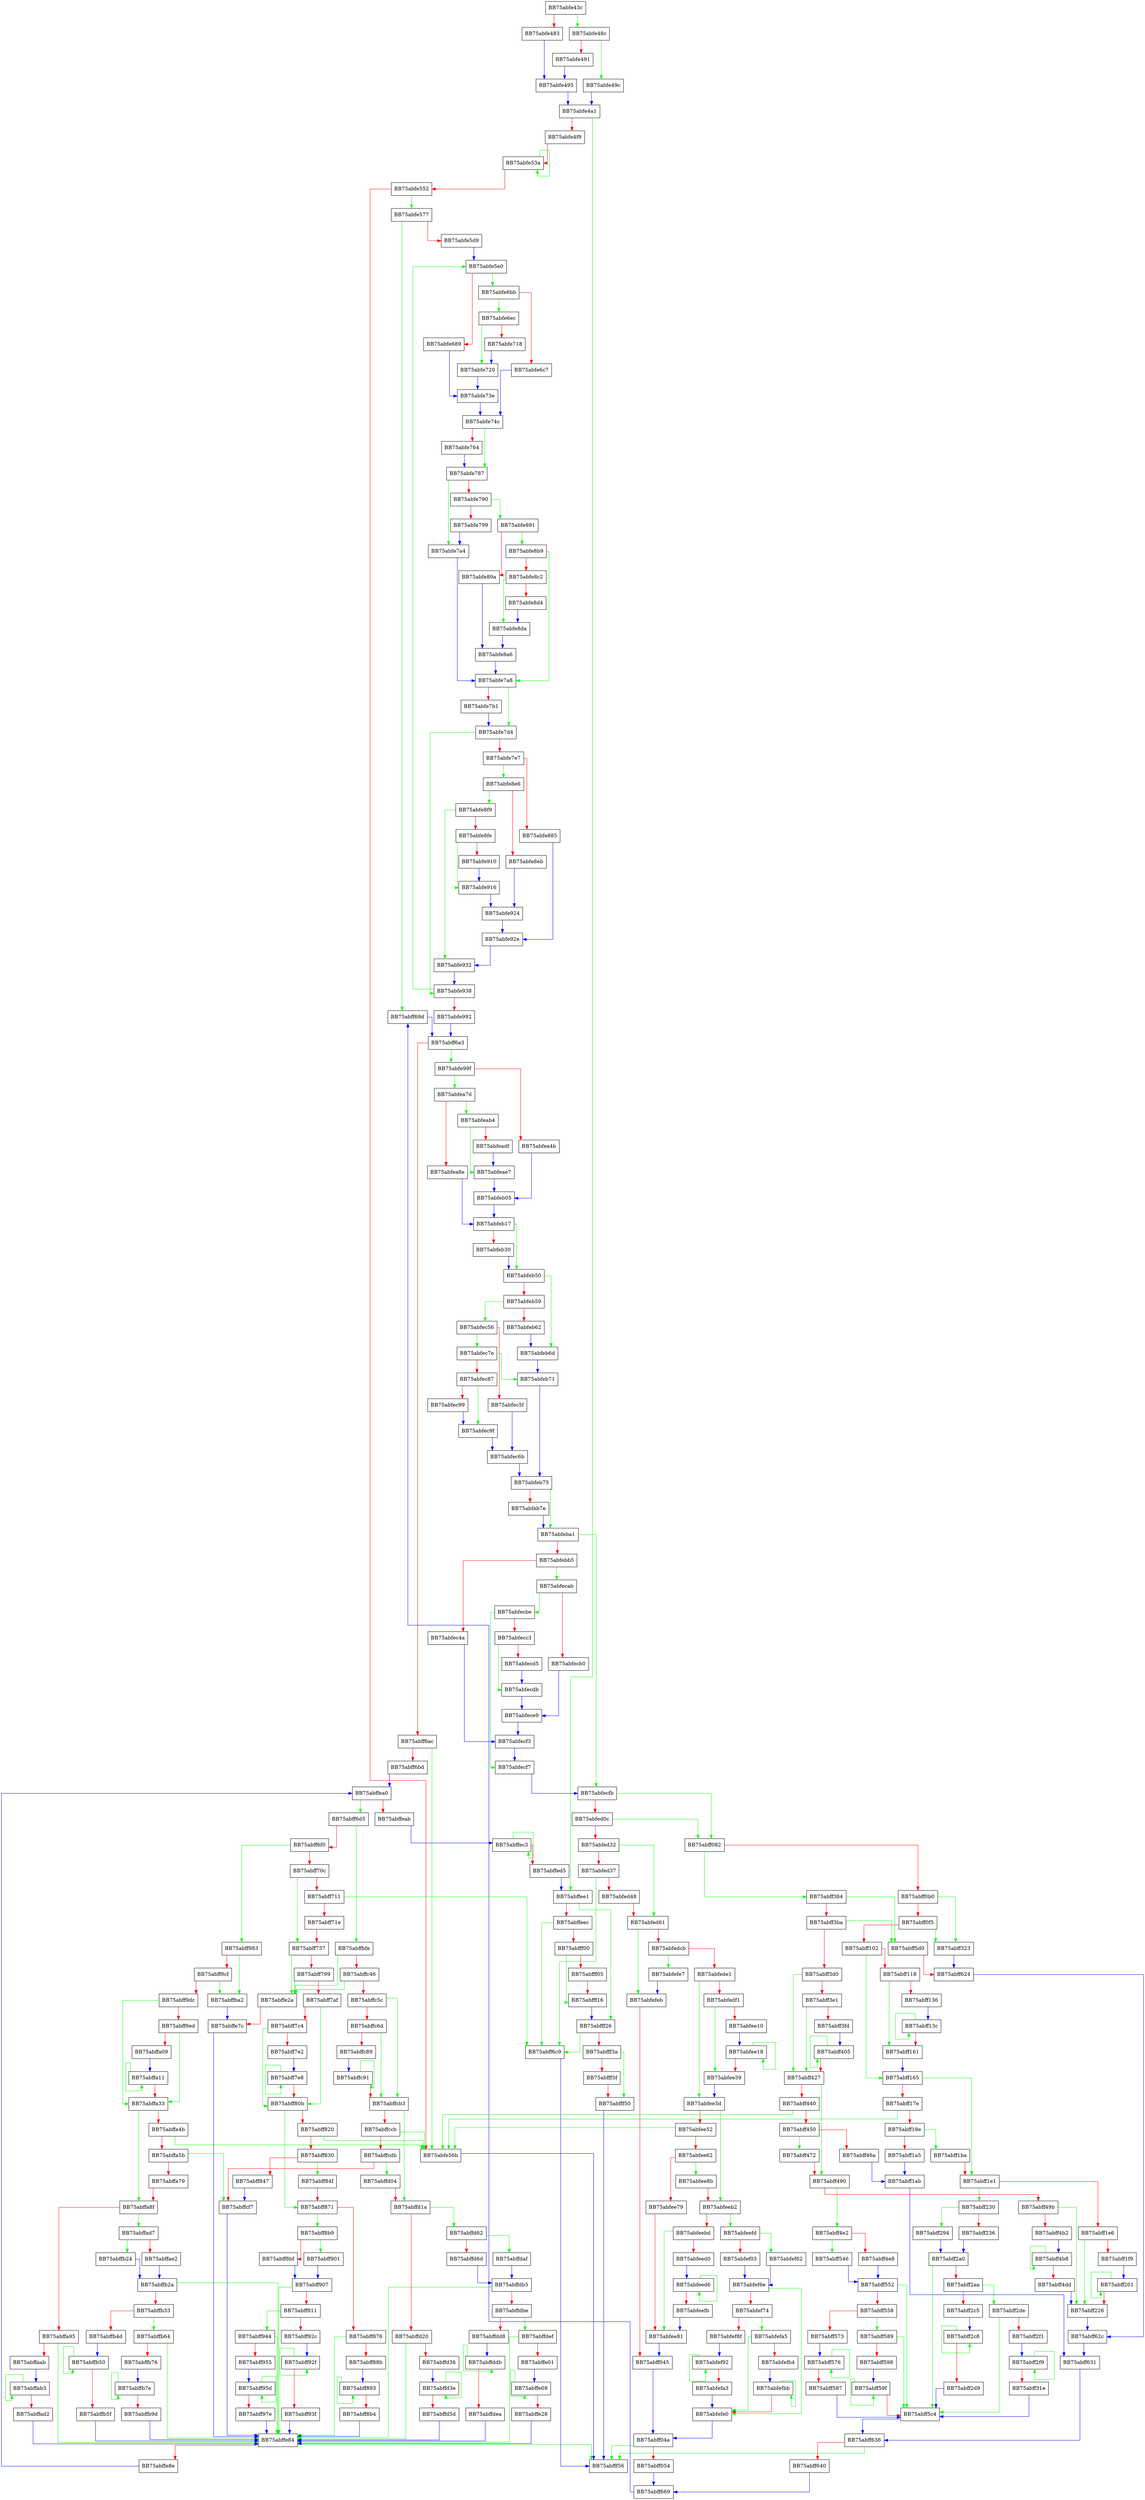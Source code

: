 digraph ZSTD_decompressSequencesLong {
  node [shape="box"];
  graph [splines=ortho];
  BB75abfe43c -> BB75abfe48c [color="green"];
  BB75abfe43c -> BB75abfe483 [color="red"];
  BB75abfe483 -> BB75abfe495 [color="blue"];
  BB75abfe48c -> BB75abfe49c [color="green"];
  BB75abfe48c -> BB75abfe491 [color="red"];
  BB75abfe491 -> BB75abfe495 [color="blue"];
  BB75abfe495 -> BB75abfe4a1 [color="blue"];
  BB75abfe49c -> BB75abfe4a1 [color="blue"];
  BB75abfe4a1 -> BB75abffee1 [color="green"];
  BB75abfe4a1 -> BB75abfe4f9 [color="red"];
  BB75abfe4f9 -> BB75abfe53a [color="red"];
  BB75abfe53a -> BB75abfe53a [color="green"];
  BB75abfe53a -> BB75abfe552 [color="red"];
  BB75abfe552 -> BB75abfe577 [color="green"];
  BB75abfe552 -> BB75abfe56b [color="red"];
  BB75abfe56b -> BB75abfff56 [color="blue"];
  BB75abfe577 -> BB75abff69d [color="green"];
  BB75abfe577 -> BB75abfe5d9 [color="red"];
  BB75abfe5d9 -> BB75abfe5e0 [color="blue"];
  BB75abfe5e0 -> BB75abfe6bb [color="green"];
  BB75abfe5e0 -> BB75abfe689 [color="red"];
  BB75abfe689 -> BB75abfe73e [color="blue"];
  BB75abfe6bb -> BB75abfe6ec [color="green"];
  BB75abfe6bb -> BB75abfe6c7 [color="red"];
  BB75abfe6c7 -> BB75abfe74c [color="blue"];
  BB75abfe6ec -> BB75abfe720 [color="green"];
  BB75abfe6ec -> BB75abfe718 [color="red"];
  BB75abfe718 -> BB75abfe720 [color="blue"];
  BB75abfe720 -> BB75abfe73e [color="blue"];
  BB75abfe73e -> BB75abfe74c [color="blue"];
  BB75abfe74c -> BB75abfe787 [color="green"];
  BB75abfe74c -> BB75abfe764 [color="red"];
  BB75abfe764 -> BB75abfe787 [color="blue"];
  BB75abfe787 -> BB75abfe7a4 [color="green"];
  BB75abfe787 -> BB75abfe790 [color="red"];
  BB75abfe790 -> BB75abfe891 [color="green"];
  BB75abfe790 -> BB75abfe799 [color="red"];
  BB75abfe799 -> BB75abfe7a4 [color="blue"];
  BB75abfe7a4 -> BB75abfe7a8 [color="blue"];
  BB75abfe7a8 -> BB75abfe7d4 [color="green"];
  BB75abfe7a8 -> BB75abfe7b1 [color="red"];
  BB75abfe7b1 -> BB75abfe7d4 [color="blue"];
  BB75abfe7d4 -> BB75abfe938 [color="green"];
  BB75abfe7d4 -> BB75abfe7e7 [color="red"];
  BB75abfe7e7 -> BB75abfe8e6 [color="green"];
  BB75abfe7e7 -> BB75abfe885 [color="red"];
  BB75abfe885 -> BB75abfe92e [color="blue"];
  BB75abfe891 -> BB75abfe8b9 [color="green"];
  BB75abfe891 -> BB75abfe89a [color="red"];
  BB75abfe89a -> BB75abfe8a6 [color="blue"];
  BB75abfe8a6 -> BB75abfe7a8 [color="blue"];
  BB75abfe8b9 -> BB75abfe7a8 [color="green"];
  BB75abfe8b9 -> BB75abfe8c2 [color="red"];
  BB75abfe8c2 -> BB75abfe8da [color="green"];
  BB75abfe8c2 -> BB75abfe8d4 [color="red"];
  BB75abfe8d4 -> BB75abfe8da [color="blue"];
  BB75abfe8da -> BB75abfe8a6 [color="blue"];
  BB75abfe8e6 -> BB75abfe8f9 [color="green"];
  BB75abfe8e6 -> BB75abfe8eb [color="red"];
  BB75abfe8eb -> BB75abfe924 [color="blue"];
  BB75abfe8f9 -> BB75abfe932 [color="green"];
  BB75abfe8f9 -> BB75abfe8fe [color="red"];
  BB75abfe8fe -> BB75abfe916 [color="green"];
  BB75abfe8fe -> BB75abfe910 [color="red"];
  BB75abfe910 -> BB75abfe916 [color="blue"];
  BB75abfe916 -> BB75abfe924 [color="blue"];
  BB75abfe924 -> BB75abfe92e [color="blue"];
  BB75abfe92e -> BB75abfe932 [color="blue"];
  BB75abfe932 -> BB75abfe938 [color="blue"];
  BB75abfe938 -> BB75abfe5e0 [color="green"];
  BB75abfe938 -> BB75abfe992 [color="red"];
  BB75abfe992 -> BB75abff6a3 [color="blue"];
  BB75abfe99f -> BB75abfea7d [color="green"];
  BB75abfe99f -> BB75abfea4b [color="red"];
  BB75abfea4b -> BB75abfeb05 [color="blue"];
  BB75abfea7d -> BB75abfeab4 [color="green"];
  BB75abfea7d -> BB75abfea8e [color="red"];
  BB75abfea8e -> BB75abfeb17 [color="blue"];
  BB75abfeab4 -> BB75abfeae7 [color="green"];
  BB75abfeab4 -> BB75abfeadf [color="red"];
  BB75abfeadf -> BB75abfeae7 [color="blue"];
  BB75abfeae7 -> BB75abfeb05 [color="blue"];
  BB75abfeb05 -> BB75abfeb17 [color="blue"];
  BB75abfeb17 -> BB75abfeb50 [color="green"];
  BB75abfeb17 -> BB75abfeb30 [color="red"];
  BB75abfeb30 -> BB75abfeb50 [color="blue"];
  BB75abfeb50 -> BB75abfeb6d [color="green"];
  BB75abfeb50 -> BB75abfeb59 [color="red"];
  BB75abfeb59 -> BB75abfec56 [color="green"];
  BB75abfeb59 -> BB75abfeb62 [color="red"];
  BB75abfeb62 -> BB75abfeb6d [color="blue"];
  BB75abfeb6d -> BB75abfeb71 [color="blue"];
  BB75abfeb71 -> BB75abfeb75 [color="blue"];
  BB75abfeb75 -> BB75abfeba1 [color="green"];
  BB75abfeb75 -> BB75abfeb7e [color="red"];
  BB75abfeb7e -> BB75abfeba1 [color="blue"];
  BB75abfeba1 -> BB75abfecfb [color="green"];
  BB75abfeba1 -> BB75abfebb5 [color="red"];
  BB75abfebb5 -> BB75abfecab [color="green"];
  BB75abfebb5 -> BB75abfec4a [color="red"];
  BB75abfec4a -> BB75abfecf3 [color="blue"];
  BB75abfec56 -> BB75abfec7e [color="green"];
  BB75abfec56 -> BB75abfec5f [color="red"];
  BB75abfec5f -> BB75abfec6b [color="blue"];
  BB75abfec6b -> BB75abfeb75 [color="blue"];
  BB75abfec7e -> BB75abfeb71 [color="green"];
  BB75abfec7e -> BB75abfec87 [color="red"];
  BB75abfec87 -> BB75abfec9f [color="green"];
  BB75abfec87 -> BB75abfec99 [color="red"];
  BB75abfec99 -> BB75abfec9f [color="blue"];
  BB75abfec9f -> BB75abfec6b [color="blue"];
  BB75abfecab -> BB75abfecbe [color="green"];
  BB75abfecab -> BB75abfecb0 [color="red"];
  BB75abfecb0 -> BB75abfece9 [color="blue"];
  BB75abfecbe -> BB75abfecf7 [color="green"];
  BB75abfecbe -> BB75abfecc3 [color="red"];
  BB75abfecc3 -> BB75abfecdb [color="green"];
  BB75abfecc3 -> BB75abfecd5 [color="red"];
  BB75abfecd5 -> BB75abfecdb [color="blue"];
  BB75abfecdb -> BB75abfece9 [color="blue"];
  BB75abfece9 -> BB75abfecf3 [color="blue"];
  BB75abfecf3 -> BB75abfecf7 [color="blue"];
  BB75abfecf7 -> BB75abfecfb [color="blue"];
  BB75abfecfb -> BB75abff082 [color="green"];
  BB75abfecfb -> BB75abfed0c [color="red"];
  BB75abfed0c -> BB75abff082 [color="green"];
  BB75abfed0c -> BB75abfed32 [color="red"];
  BB75abfed32 -> BB75abfed61 [color="green"];
  BB75abfed32 -> BB75abfed37 [color="red"];
  BB75abfed37 -> BB75abff6c9 [color="green"];
  BB75abfed37 -> BB75abfed48 [color="red"];
  BB75abfed48 -> BB75abfed61 [color="red"];
  BB75abfed61 -> BB75abfefeb [color="green"];
  BB75abfed61 -> BB75abfedcb [color="red"];
  BB75abfedcb -> BB75abfefe7 [color="green"];
  BB75abfedcb -> BB75abfede1 [color="red"];
  BB75abfede1 -> BB75abfee3d [color="green"];
  BB75abfede1 -> BB75abfedf1 [color="red"];
  BB75abfedf1 -> BB75abfee39 [color="green"];
  BB75abfedf1 -> BB75abfee10 [color="red"];
  BB75abfee10 -> BB75abfee18 [color="blue"];
  BB75abfee18 -> BB75abfee18 [color="green"];
  BB75abfee18 -> BB75abfee39 [color="red"];
  BB75abfee39 -> BB75abfee3d [color="blue"];
  BB75abfee3d -> BB75abfeeb2 [color="green"];
  BB75abfee3d -> BB75abfee52 [color="red"];
  BB75abfee52 -> BB75abfe56b [color="green"];
  BB75abfee52 -> BB75abfee62 [color="red"];
  BB75abfee62 -> BB75abfee8b [color="green"];
  BB75abfee62 -> BB75abfee79 [color="red"];
  BB75abfee79 -> BB75abfee81 [color="red"];
  BB75abfee81 -> BB75abff045 [color="blue"];
  BB75abfee8b -> BB75abfeeb2 [color="red"];
  BB75abfeeb2 -> BB75abfeefd [color="green"];
  BB75abfeeb2 -> BB75abfeebd [color="red"];
  BB75abfeebd -> BB75abfee81 [color="green"];
  BB75abfeebd -> BB75abfeed0 [color="red"];
  BB75abfeed0 -> BB75abfeed6 [color="blue"];
  BB75abfeed6 -> BB75abfeed6 [color="green"];
  BB75abfeed6 -> BB75abfeefb [color="red"];
  BB75abfeefb -> BB75abfee81 [color="blue"];
  BB75abfeefd -> BB75abfef62 [color="green"];
  BB75abfeefd -> BB75abfef03 [color="red"];
  BB75abfef03 -> BB75abfef6e [color="blue"];
  BB75abfef62 -> BB75abfef6e [color="blue"];
  BB75abfef6e -> BB75abfefe0 [color="green"];
  BB75abfef6e -> BB75abfef74 [color="red"];
  BB75abfef74 -> BB75abfefa5 [color="green"];
  BB75abfef74 -> BB75abfef8f [color="red"];
  BB75abfef8f -> BB75abfef92 [color="blue"];
  BB75abfef92 -> BB75abfef92 [color="green"];
  BB75abfef92 -> BB75abfefa3 [color="red"];
  BB75abfefa3 -> BB75abfefe0 [color="blue"];
  BB75abfefa5 -> BB75abfefe0 [color="green"];
  BB75abfefa5 -> BB75abfefb4 [color="red"];
  BB75abfefb4 -> BB75abfefbb [color="blue"];
  BB75abfefbb -> BB75abfefbb [color="green"];
  BB75abfefbb -> BB75abfefe0 [color="red"];
  BB75abfefe0 -> BB75abff04a [color="blue"];
  BB75abfefe7 -> BB75abfefeb [color="blue"];
  BB75abfefeb -> BB75abff045 [color="red"];
  BB75abff045 -> BB75abff04a [color="blue"];
  BB75abff04a -> BB75abfff56 [color="green"];
  BB75abff04a -> BB75abff054 [color="red"];
  BB75abff054 -> BB75abff669 [color="blue"];
  BB75abff082 -> BB75abff384 [color="green"];
  BB75abff082 -> BB75abff0b0 [color="red"];
  BB75abff0b0 -> BB75abff323 [color="green"];
  BB75abff0b0 -> BB75abff0f5 [color="red"];
  BB75abff0f5 -> BB75abff323 [color="green"];
  BB75abff0f5 -> BB75abff102 [color="red"];
  BB75abff102 -> BB75abff165 [color="green"];
  BB75abff102 -> BB75abff118 [color="red"];
  BB75abff118 -> BB75abff161 [color="green"];
  BB75abff118 -> BB75abff136 [color="red"];
  BB75abff136 -> BB75abff13c [color="blue"];
  BB75abff13c -> BB75abff13c [color="green"];
  BB75abff13c -> BB75abff161 [color="red"];
  BB75abff161 -> BB75abff165 [color="blue"];
  BB75abff165 -> BB75abff1e1 [color="green"];
  BB75abff165 -> BB75abff17e [color="red"];
  BB75abff17e -> BB75abfe56b [color="green"];
  BB75abff17e -> BB75abff18e [color="red"];
  BB75abff18e -> BB75abff1ba [color="green"];
  BB75abff18e -> BB75abff1a5 [color="red"];
  BB75abff1a5 -> BB75abff1ab [color="blue"];
  BB75abff1ab -> BB75abff631 [color="blue"];
  BB75abff1ba -> BB75abff1e1 [color="red"];
  BB75abff1e1 -> BB75abff230 [color="green"];
  BB75abff1e1 -> BB75abff1e6 [color="red"];
  BB75abff1e6 -> BB75abff226 [color="green"];
  BB75abff1e6 -> BB75abff1f9 [color="red"];
  BB75abff1f9 -> BB75abff201 [color="blue"];
  BB75abff201 -> BB75abff201 [color="green"];
  BB75abff201 -> BB75abff226 [color="red"];
  BB75abff226 -> BB75abff62c [color="blue"];
  BB75abff230 -> BB75abff294 [color="green"];
  BB75abff230 -> BB75abff236 [color="red"];
  BB75abff236 -> BB75abff2a0 [color="blue"];
  BB75abff294 -> BB75abff2a0 [color="blue"];
  BB75abff2a0 -> BB75abff5c4 [color="green"];
  BB75abff2a0 -> BB75abff2aa [color="red"];
  BB75abff2aa -> BB75abff2de [color="green"];
  BB75abff2aa -> BB75abff2c5 [color="red"];
  BB75abff2c5 -> BB75abff2c8 [color="blue"];
  BB75abff2c8 -> BB75abff2c8 [color="green"];
  BB75abff2c8 -> BB75abff2d9 [color="red"];
  BB75abff2d9 -> BB75abff5c4 [color="blue"];
  BB75abff2de -> BB75abff5c4 [color="green"];
  BB75abff2de -> BB75abff2f1 [color="red"];
  BB75abff2f1 -> BB75abff2f9 [color="blue"];
  BB75abff2f9 -> BB75abff2f9 [color="green"];
  BB75abff2f9 -> BB75abff31e [color="red"];
  BB75abff31e -> BB75abff5c4 [color="blue"];
  BB75abff323 -> BB75abff624 [color="blue"];
  BB75abff384 -> BB75abff5d0 [color="green"];
  BB75abff384 -> BB75abff3ba [color="red"];
  BB75abff3ba -> BB75abff5d0 [color="green"];
  BB75abff3ba -> BB75abff3d0 [color="red"];
  BB75abff3d0 -> BB75abff427 [color="green"];
  BB75abff3d0 -> BB75abff3e1 [color="red"];
  BB75abff3e1 -> BB75abff427 [color="green"];
  BB75abff3e1 -> BB75abff3fd [color="red"];
  BB75abff3fd -> BB75abff405 [color="blue"];
  BB75abff405 -> BB75abff405 [color="green"];
  BB75abff405 -> BB75abff427 [color="red"];
  BB75abff427 -> BB75abff490 [color="green"];
  BB75abff427 -> BB75abff440 [color="red"];
  BB75abff440 -> BB75abfe56b [color="green"];
  BB75abff440 -> BB75abff450 [color="red"];
  BB75abff450 -> BB75abff472 [color="green"];
  BB75abff450 -> BB75abff46a [color="red"];
  BB75abff46a -> BB75abff1ab [color="blue"];
  BB75abff472 -> BB75abff490 [color="red"];
  BB75abff490 -> BB75abff4e2 [color="green"];
  BB75abff490 -> BB75abff49b [color="red"];
  BB75abff49b -> BB75abff226 [color="green"];
  BB75abff49b -> BB75abff4b2 [color="red"];
  BB75abff4b2 -> BB75abff4b8 [color="blue"];
  BB75abff4b8 -> BB75abff4b8 [color="green"];
  BB75abff4b8 -> BB75abff4dd [color="red"];
  BB75abff4dd -> BB75abff226 [color="blue"];
  BB75abff4e2 -> BB75abff546 [color="green"];
  BB75abff4e2 -> BB75abff4e8 [color="red"];
  BB75abff4e8 -> BB75abff552 [color="blue"];
  BB75abff546 -> BB75abff552 [color="blue"];
  BB75abff552 -> BB75abff5c4 [color="green"];
  BB75abff552 -> BB75abff558 [color="red"];
  BB75abff558 -> BB75abff589 [color="green"];
  BB75abff558 -> BB75abff573 [color="red"];
  BB75abff573 -> BB75abff576 [color="blue"];
  BB75abff576 -> BB75abff576 [color="green"];
  BB75abff576 -> BB75abff587 [color="red"];
  BB75abff587 -> BB75abff5c4 [color="blue"];
  BB75abff589 -> BB75abff5c4 [color="green"];
  BB75abff589 -> BB75abff598 [color="red"];
  BB75abff598 -> BB75abff59f [color="blue"];
  BB75abff59f -> BB75abff59f [color="green"];
  BB75abff59f -> BB75abff5c4 [color="red"];
  BB75abff5c4 -> BB75abff636 [color="blue"];
  BB75abff5d0 -> BB75abff624 [color="red"];
  BB75abff624 -> BB75abff62c [color="blue"];
  BB75abff62c -> BB75abff631 [color="blue"];
  BB75abff631 -> BB75abff636 [color="blue"];
  BB75abff636 -> BB75abfff56 [color="green"];
  BB75abff636 -> BB75abff640 [color="red"];
  BB75abff640 -> BB75abff669 [color="blue"];
  BB75abff669 -> BB75abff69d [color="blue"];
  BB75abff69d -> BB75abff6a3 [color="blue"];
  BB75abff6a3 -> BB75abfe99f [color="green"];
  BB75abff6a3 -> BB75abff6ac [color="red"];
  BB75abff6ac -> BB75abfe56b [color="green"];
  BB75abff6ac -> BB75abff6bd [color="red"];
  BB75abff6bd -> BB75abffea0 [color="blue"];
  BB75abff6c9 -> BB75abfff56 [color="blue"];
  BB75abff6d5 -> BB75abffbfe [color="green"];
  BB75abff6d5 -> BB75abff6f0 [color="red"];
  BB75abff6f0 -> BB75abff983 [color="green"];
  BB75abff6f0 -> BB75abff70c [color="red"];
  BB75abff70c -> BB75abff737 [color="green"];
  BB75abff70c -> BB75abff711 [color="red"];
  BB75abff711 -> BB75abff6c9 [color="green"];
  BB75abff711 -> BB75abff71e [color="red"];
  BB75abff71e -> BB75abff737 [color="red"];
  BB75abff737 -> BB75abffe2a [color="green"];
  BB75abff737 -> BB75abff799 [color="red"];
  BB75abff799 -> BB75abffe2a [color="green"];
  BB75abff799 -> BB75abff7af [color="red"];
  BB75abff7af -> BB75abff80b [color="green"];
  BB75abff7af -> BB75abff7c4 [color="red"];
  BB75abff7c4 -> BB75abff80b [color="green"];
  BB75abff7c4 -> BB75abff7e2 [color="red"];
  BB75abff7e2 -> BB75abff7e8 [color="blue"];
  BB75abff7e8 -> BB75abff7e8 [color="green"];
  BB75abff7e8 -> BB75abff80b [color="red"];
  BB75abff80b -> BB75abff871 [color="green"];
  BB75abff80b -> BB75abff820 [color="red"];
  BB75abff820 -> BB75abfe56b [color="green"];
  BB75abff820 -> BB75abff830 [color="red"];
  BB75abff830 -> BB75abff84f [color="green"];
  BB75abff830 -> BB75abff847 [color="red"];
  BB75abff847 -> BB75abffcf7 [color="blue"];
  BB75abff84f -> BB75abff871 [color="red"];
  BB75abff871 -> BB75abff8b9 [color="green"];
  BB75abff871 -> BB75abff876 [color="red"];
  BB75abff876 -> BB75abffe84 [color="green"];
  BB75abff876 -> BB75abff88b [color="red"];
  BB75abff88b -> BB75abff893 [color="blue"];
  BB75abff893 -> BB75abff893 [color="green"];
  BB75abff893 -> BB75abff8b4 [color="red"];
  BB75abff8b4 -> BB75abffe84 [color="blue"];
  BB75abff8b9 -> BB75abff901 [color="green"];
  BB75abff8b9 -> BB75abff8bf [color="red"];
  BB75abff8bf -> BB75abff907 [color="blue"];
  BB75abff901 -> BB75abff907 [color="blue"];
  BB75abff907 -> BB75abffe84 [color="green"];
  BB75abff907 -> BB75abff911 [color="red"];
  BB75abff911 -> BB75abff944 [color="green"];
  BB75abff911 -> BB75abff92c [color="red"];
  BB75abff92c -> BB75abff92f [color="blue"];
  BB75abff92f -> BB75abff92f [color="green"];
  BB75abff92f -> BB75abff93f [color="red"];
  BB75abff93f -> BB75abffe84 [color="blue"];
  BB75abff944 -> BB75abffe84 [color="green"];
  BB75abff944 -> BB75abff955 [color="red"];
  BB75abff955 -> BB75abff95d [color="blue"];
  BB75abff95d -> BB75abff95d [color="green"];
  BB75abff95d -> BB75abff97e [color="red"];
  BB75abff97e -> BB75abffe84 [color="blue"];
  BB75abff983 -> BB75abffba2 [color="green"];
  BB75abff983 -> BB75abff9cf [color="red"];
  BB75abff9cf -> BB75abffba2 [color="green"];
  BB75abff9cf -> BB75abff9dc [color="red"];
  BB75abff9dc -> BB75abffa33 [color="green"];
  BB75abff9dc -> BB75abff9ed [color="red"];
  BB75abff9ed -> BB75abffa33 [color="green"];
  BB75abff9ed -> BB75abffa09 [color="red"];
  BB75abffa09 -> BB75abffa11 [color="blue"];
  BB75abffa11 -> BB75abffa11 [color="green"];
  BB75abffa11 -> BB75abffa33 [color="red"];
  BB75abffa33 -> BB75abffa8f [color="green"];
  BB75abffa33 -> BB75abffa4b [color="red"];
  BB75abffa4b -> BB75abfe56b [color="green"];
  BB75abffa4b -> BB75abffa5b [color="red"];
  BB75abffa5b -> BB75abffcf7 [color="green"];
  BB75abffa5b -> BB75abffa79 [color="red"];
  BB75abffa79 -> BB75abffa8f [color="red"];
  BB75abffa8f -> BB75abffad7 [color="green"];
  BB75abffa8f -> BB75abffa95 [color="red"];
  BB75abffa95 -> BB75abffe84 [color="green"];
  BB75abffa95 -> BB75abffaab [color="red"];
  BB75abffaab -> BB75abffab3 [color="blue"];
  BB75abffab3 -> BB75abffab3 [color="green"];
  BB75abffab3 -> BB75abffad2 [color="red"];
  BB75abffad2 -> BB75abffe84 [color="blue"];
  BB75abffad7 -> BB75abffb24 [color="green"];
  BB75abffad7 -> BB75abffae2 [color="red"];
  BB75abffae2 -> BB75abffb2a [color="blue"];
  BB75abffb24 -> BB75abffb2a [color="blue"];
  BB75abffb2a -> BB75abffe84 [color="green"];
  BB75abffb2a -> BB75abffb33 [color="red"];
  BB75abffb33 -> BB75abffb64 [color="green"];
  BB75abffb33 -> BB75abffb4d [color="red"];
  BB75abffb4d -> BB75abffb50 [color="blue"];
  BB75abffb50 -> BB75abffb50 [color="green"];
  BB75abffb50 -> BB75abffb5f [color="red"];
  BB75abffb5f -> BB75abffe84 [color="blue"];
  BB75abffb64 -> BB75abffe84 [color="green"];
  BB75abffb64 -> BB75abffb76 [color="red"];
  BB75abffb76 -> BB75abffb7e [color="blue"];
  BB75abffb7e -> BB75abffb7e [color="green"];
  BB75abffb7e -> BB75abffb9d [color="red"];
  BB75abffb9d -> BB75abffe84 [color="blue"];
  BB75abffba2 -> BB75abffe7c [color="blue"];
  BB75abffbfe -> BB75abffe2a [color="green"];
  BB75abffbfe -> BB75abffc46 [color="red"];
  BB75abffc46 -> BB75abffe2a [color="green"];
  BB75abffc46 -> BB75abffc5c [color="red"];
  BB75abffc5c -> BB75abffcb3 [color="green"];
  BB75abffc5c -> BB75abffc6d [color="red"];
  BB75abffc6d -> BB75abffcb3 [color="green"];
  BB75abffc6d -> BB75abffc89 [color="red"];
  BB75abffc89 -> BB75abffc91 [color="blue"];
  BB75abffc91 -> BB75abffc91 [color="green"];
  BB75abffc91 -> BB75abffcb3 [color="red"];
  BB75abffcb3 -> BB75abffd1a [color="green"];
  BB75abffcb3 -> BB75abffccb [color="red"];
  BB75abffccb -> BB75abfe56b [color="green"];
  BB75abffccb -> BB75abffcdb [color="red"];
  BB75abffcdb -> BB75abffd04 [color="green"];
  BB75abffcdb -> BB75abffcf7 [color="red"];
  BB75abffcf7 -> BB75abffe84 [color="blue"];
  BB75abffd04 -> BB75abffd1a [color="red"];
  BB75abffd1a -> BB75abffd62 [color="green"];
  BB75abffd1a -> BB75abffd20 [color="red"];
  BB75abffd20 -> BB75abffe84 [color="green"];
  BB75abffd20 -> BB75abffd36 [color="red"];
  BB75abffd36 -> BB75abffd3e [color="blue"];
  BB75abffd3e -> BB75abffd3e [color="green"];
  BB75abffd3e -> BB75abffd5d [color="red"];
  BB75abffd5d -> BB75abffe84 [color="blue"];
  BB75abffd62 -> BB75abffdaf [color="green"];
  BB75abffd62 -> BB75abffd6d [color="red"];
  BB75abffd6d -> BB75abffdb5 [color="blue"];
  BB75abffdaf -> BB75abffdb5 [color="blue"];
  BB75abffdb5 -> BB75abffe84 [color="green"];
  BB75abffdb5 -> BB75abffdbe [color="red"];
  BB75abffdbe -> BB75abffdef [color="green"];
  BB75abffdbe -> BB75abffdd8 [color="red"];
  BB75abffdd8 -> BB75abffddb [color="blue"];
  BB75abffddb -> BB75abffddb [color="green"];
  BB75abffddb -> BB75abffdea [color="red"];
  BB75abffdea -> BB75abffe84 [color="blue"];
  BB75abffdef -> BB75abffe84 [color="green"];
  BB75abffdef -> BB75abffe01 [color="red"];
  BB75abffe01 -> BB75abffe09 [color="blue"];
  BB75abffe09 -> BB75abffe09 [color="green"];
  BB75abffe09 -> BB75abffe28 [color="red"];
  BB75abffe28 -> BB75abffe84 [color="blue"];
  BB75abffe2a -> BB75abffe7c [color="red"];
  BB75abffe7c -> BB75abffe84 [color="blue"];
  BB75abffe84 -> BB75abfff56 [color="green"];
  BB75abffe84 -> BB75abffe8e [color="red"];
  BB75abffe8e -> BB75abffea0 [color="blue"];
  BB75abffea0 -> BB75abff6d5 [color="green"];
  BB75abffea0 -> BB75abffeab [color="red"];
  BB75abffeab -> BB75abffec3 [color="blue"];
  BB75abffec3 -> BB75abffec3 [color="green"];
  BB75abffec3 -> BB75abffed5 [color="red"];
  BB75abffed5 -> BB75abffee1 [color="blue"];
  BB75abffee1 -> BB75abfff26 [color="green"];
  BB75abffee1 -> BB75abffeec [color="red"];
  BB75abffeec -> BB75abff6c9 [color="green"];
  BB75abffeec -> BB75abfff00 [color="red"];
  BB75abfff00 -> BB75abfff16 [color="green"];
  BB75abfff00 -> BB75abfff05 [color="red"];
  BB75abfff05 -> BB75abfff16 [color="red"];
  BB75abfff16 -> BB75abfff26 [color="blue"];
  BB75abfff26 -> BB75abff6c9 [color="green"];
  BB75abfff26 -> BB75abfff3a [color="red"];
  BB75abfff3a -> BB75abfff50 [color="green"];
  BB75abfff3a -> BB75abfff3f [color="red"];
  BB75abfff3f -> BB75abfff50 [color="red"];
  BB75abfff50 -> BB75abfff56 [color="blue"];
}